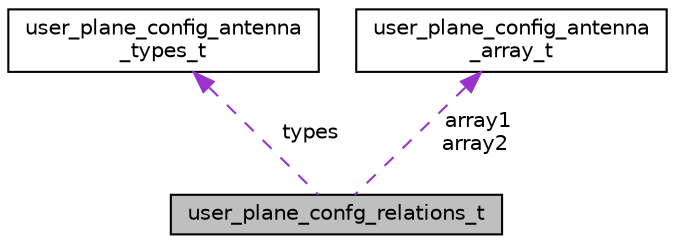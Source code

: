 digraph "user_plane_confg_relations_t"
{
 // LATEX_PDF_SIZE
  bgcolor="transparent";
  edge [fontname="Helvetica",fontsize="10",labelfontname="Helvetica",labelfontsize="10"];
  node [fontname="Helvetica",fontsize="10",shape=record];
  Node1 [label="user_plane_confg_relations_t",height=0.2,width=0.4,color="black", fillcolor="grey75", style="filled", fontcolor="black",tooltip=" "];
  Node2 -> Node1 [dir="back",color="darkorchid3",fontsize="10",style="dashed",label=" types" ,fontname="Helvetica"];
  Node2 [label="user_plane_config_antenna\l_types_t",height=0.2,width=0.4,color="black",URL="$EvenstarUplaneConf_8h.html#structuser__plane__config__antenna__types__t",tooltip=" "];
  Node3 -> Node1 [dir="back",color="darkorchid3",fontsize="10",style="dashed",label=" array1\narray2" ,fontname="Helvetica"];
  Node3 [label="user_plane_config_antenna\l_array_t",height=0.2,width=0.4,color="black",URL="$EvenstarUplaneConf_8h.html#structuser__plane__config__antenna__array__t",tooltip=" "];
}
